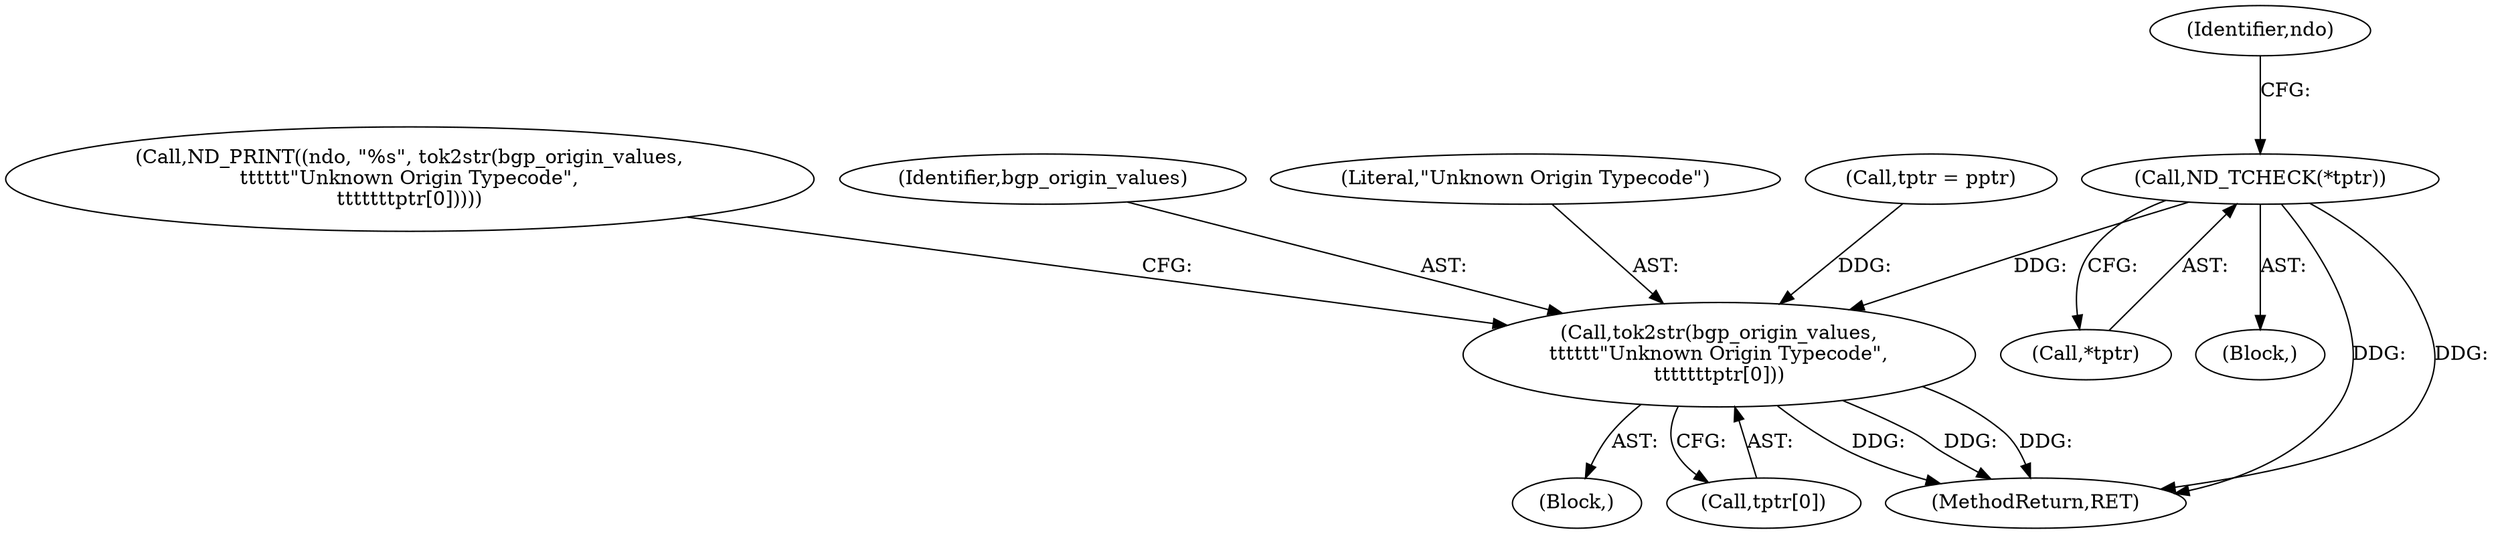 digraph "0_tcpdump_13d52e9c0e7caf7e6325b0051bc90a49968be67f@pointer" {
"1000162" [label="(Call,ND_TCHECK(*tptr))"];
"1000170" [label="(Call,tok2str(bgp_origin_values,\n\t\t\t\t\t\t\"Unknown Origin Typecode\",\n\t\t\t\t\t\ttptr[0]))"];
"1000165" [label="(Call,ND_PRINT((ndo, \"%s\", tok2str(bgp_origin_values,\n\t\t\t\t\t\t\"Unknown Origin Typecode\",\n\t\t\t\t\t\ttptr[0]))))"];
"1000163" [label="(Call,*tptr)"];
"1000168" [label="(Block,)"];
"1000171" [label="(Identifier,bgp_origin_values)"];
"1000161" [label="(Block,)"];
"1000162" [label="(Call,ND_TCHECK(*tptr))"];
"1000167" [label="(Identifier,ndo)"];
"1000172" [label="(Literal,\"Unknown Origin Typecode\")"];
"1000170" [label="(Call,tok2str(bgp_origin_values,\n\t\t\t\t\t\t\"Unknown Origin Typecode\",\n\t\t\t\t\t\ttptr[0]))"];
"1000173" [label="(Call,tptr[0])"];
"1000142" [label="(Call,tptr = pptr)"];
"1002937" [label="(MethodReturn,RET)"];
"1000162" -> "1000161"  [label="AST: "];
"1000162" -> "1000163"  [label="CFG: "];
"1000163" -> "1000162"  [label="AST: "];
"1000167" -> "1000162"  [label="CFG: "];
"1000162" -> "1002937"  [label="DDG: "];
"1000162" -> "1002937"  [label="DDG: "];
"1000162" -> "1000170"  [label="DDG: "];
"1000170" -> "1000168"  [label="AST: "];
"1000170" -> "1000173"  [label="CFG: "];
"1000171" -> "1000170"  [label="AST: "];
"1000172" -> "1000170"  [label="AST: "];
"1000173" -> "1000170"  [label="AST: "];
"1000165" -> "1000170"  [label="CFG: "];
"1000170" -> "1002937"  [label="DDG: "];
"1000170" -> "1002937"  [label="DDG: "];
"1000170" -> "1002937"  [label="DDG: "];
"1000142" -> "1000170"  [label="DDG: "];
}
